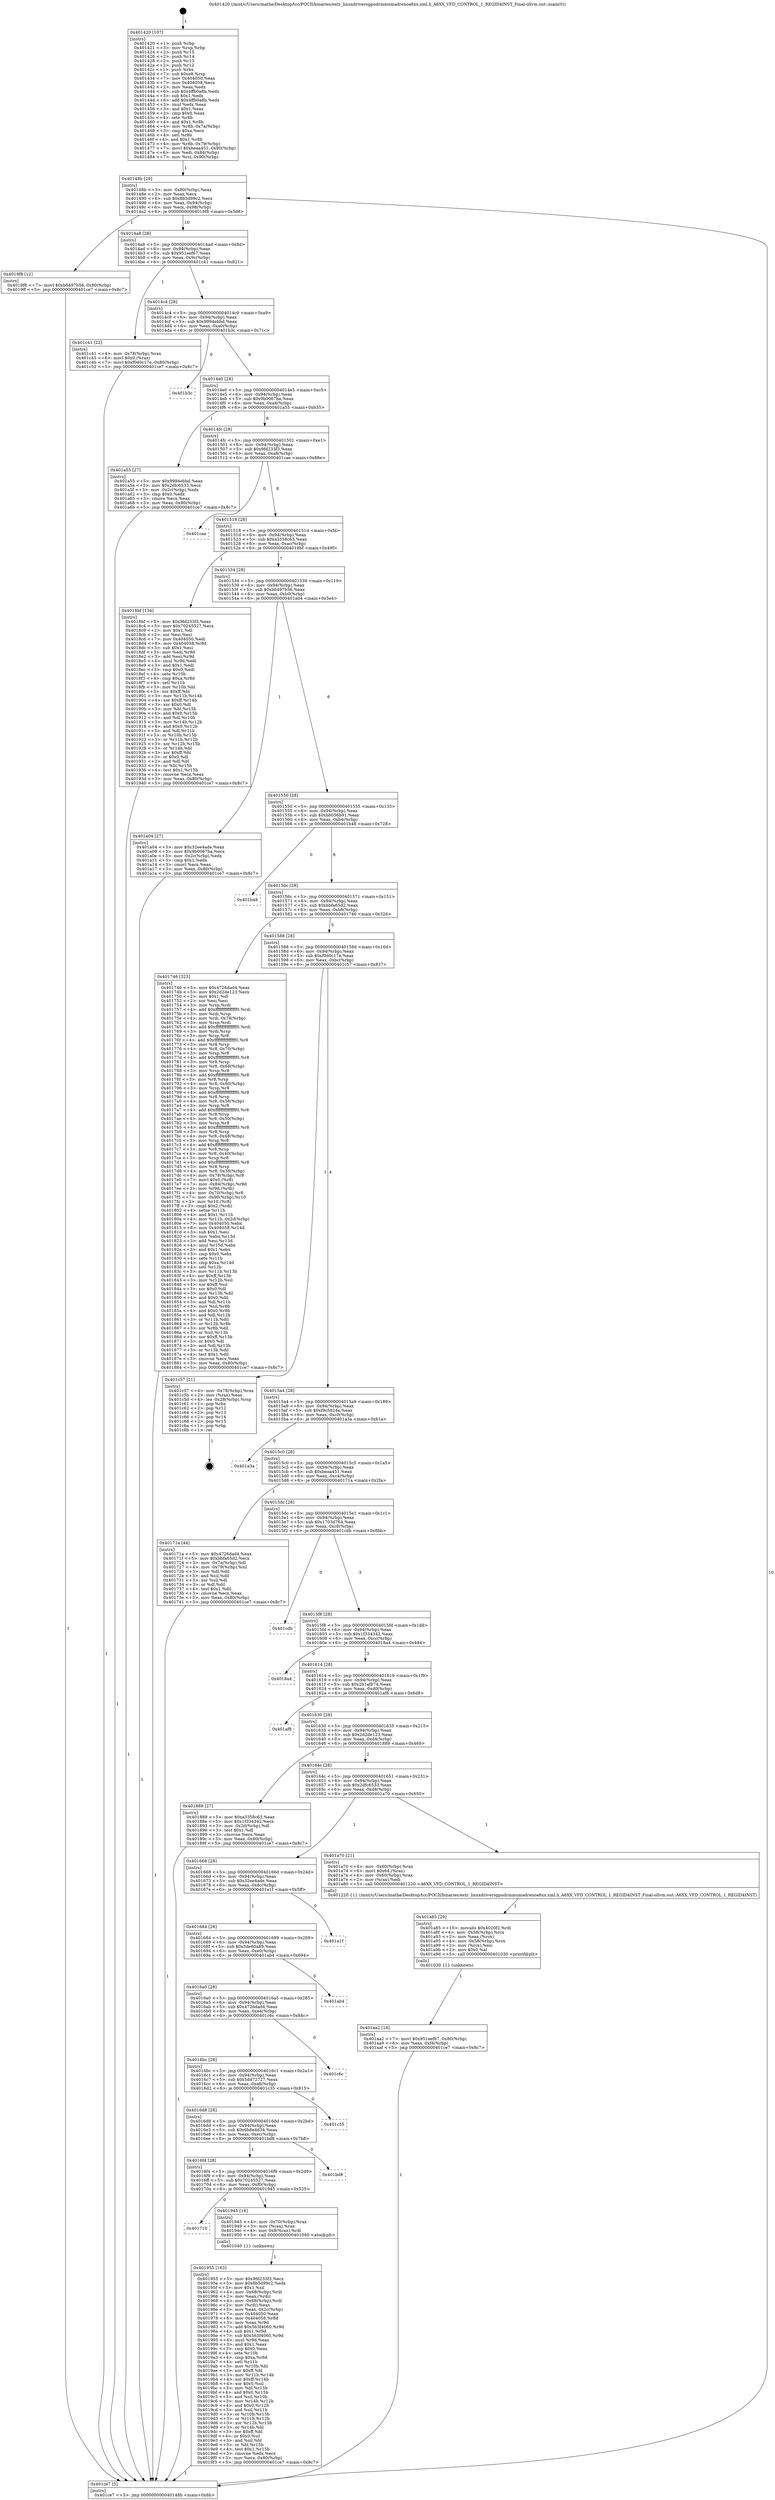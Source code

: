digraph "0x401420" {
  label = "0x401420 (/mnt/c/Users/mathe/Desktop/tcc/POCII/binaries/extr_linuxdriversgpudrmmsmadrenoa6xx.xml.h_A6XX_VFD_CONTROL_1_REGID4INST_Final-ollvm.out::main(0))"
  labelloc = "t"
  node[shape=record]

  Entry [label="",width=0.3,height=0.3,shape=circle,fillcolor=black,style=filled]
  "0x40148b" [label="{
     0x40148b [29]\l
     | [instrs]\l
     &nbsp;&nbsp;0x40148b \<+3\>: mov -0x80(%rbp),%eax\l
     &nbsp;&nbsp;0x40148e \<+2\>: mov %eax,%ecx\l
     &nbsp;&nbsp;0x401490 \<+6\>: sub $0x8b5d99c2,%ecx\l
     &nbsp;&nbsp;0x401496 \<+6\>: mov %eax,-0x94(%rbp)\l
     &nbsp;&nbsp;0x40149c \<+6\>: mov %ecx,-0x98(%rbp)\l
     &nbsp;&nbsp;0x4014a2 \<+6\>: je 00000000004019f8 \<main+0x5d8\>\l
  }"]
  "0x4019f8" [label="{
     0x4019f8 [12]\l
     | [instrs]\l
     &nbsp;&nbsp;0x4019f8 \<+7\>: movl $0xb6497b56,-0x80(%rbp)\l
     &nbsp;&nbsp;0x4019ff \<+5\>: jmp 0000000000401ce7 \<main+0x8c7\>\l
  }"]
  "0x4014a8" [label="{
     0x4014a8 [28]\l
     | [instrs]\l
     &nbsp;&nbsp;0x4014a8 \<+5\>: jmp 00000000004014ad \<main+0x8d\>\l
     &nbsp;&nbsp;0x4014ad \<+6\>: mov -0x94(%rbp),%eax\l
     &nbsp;&nbsp;0x4014b3 \<+5\>: sub $0x951eef67,%eax\l
     &nbsp;&nbsp;0x4014b8 \<+6\>: mov %eax,-0x9c(%rbp)\l
     &nbsp;&nbsp;0x4014be \<+6\>: je 0000000000401c41 \<main+0x821\>\l
  }"]
  Exit [label="",width=0.3,height=0.3,shape=circle,fillcolor=black,style=filled,peripheries=2]
  "0x401c41" [label="{
     0x401c41 [22]\l
     | [instrs]\l
     &nbsp;&nbsp;0x401c41 \<+4\>: mov -0x78(%rbp),%rax\l
     &nbsp;&nbsp;0x401c45 \<+6\>: movl $0x0,(%rax)\l
     &nbsp;&nbsp;0x401c4b \<+7\>: movl $0xf0d0c17e,-0x80(%rbp)\l
     &nbsp;&nbsp;0x401c52 \<+5\>: jmp 0000000000401ce7 \<main+0x8c7\>\l
  }"]
  "0x4014c4" [label="{
     0x4014c4 [28]\l
     | [instrs]\l
     &nbsp;&nbsp;0x4014c4 \<+5\>: jmp 00000000004014c9 \<main+0xa9\>\l
     &nbsp;&nbsp;0x4014c9 \<+6\>: mov -0x94(%rbp),%eax\l
     &nbsp;&nbsp;0x4014cf \<+5\>: sub $0x9994ebbd,%eax\l
     &nbsp;&nbsp;0x4014d4 \<+6\>: mov %eax,-0xa0(%rbp)\l
     &nbsp;&nbsp;0x4014da \<+6\>: je 0000000000401b3c \<main+0x71c\>\l
  }"]
  "0x401aa2" [label="{
     0x401aa2 [18]\l
     | [instrs]\l
     &nbsp;&nbsp;0x401aa2 \<+7\>: movl $0x951eef67,-0x80(%rbp)\l
     &nbsp;&nbsp;0x401aa9 \<+6\>: mov %eax,-0xf4(%rbp)\l
     &nbsp;&nbsp;0x401aaf \<+5\>: jmp 0000000000401ce7 \<main+0x8c7\>\l
  }"]
  "0x401b3c" [label="{
     0x401b3c\l
  }", style=dashed]
  "0x4014e0" [label="{
     0x4014e0 [28]\l
     | [instrs]\l
     &nbsp;&nbsp;0x4014e0 \<+5\>: jmp 00000000004014e5 \<main+0xc5\>\l
     &nbsp;&nbsp;0x4014e5 \<+6\>: mov -0x94(%rbp),%eax\l
     &nbsp;&nbsp;0x4014eb \<+5\>: sub $0x9b0067ba,%eax\l
     &nbsp;&nbsp;0x4014f0 \<+6\>: mov %eax,-0xa4(%rbp)\l
     &nbsp;&nbsp;0x4014f6 \<+6\>: je 0000000000401a55 \<main+0x635\>\l
  }"]
  "0x401a85" [label="{
     0x401a85 [29]\l
     | [instrs]\l
     &nbsp;&nbsp;0x401a85 \<+10\>: movabs $0x4020f2,%rdi\l
     &nbsp;&nbsp;0x401a8f \<+4\>: mov -0x58(%rbp),%rcx\l
     &nbsp;&nbsp;0x401a93 \<+2\>: mov %eax,(%rcx)\l
     &nbsp;&nbsp;0x401a95 \<+4\>: mov -0x58(%rbp),%rcx\l
     &nbsp;&nbsp;0x401a99 \<+2\>: mov (%rcx),%esi\l
     &nbsp;&nbsp;0x401a9b \<+2\>: mov $0x0,%al\l
     &nbsp;&nbsp;0x401a9d \<+5\>: call 0000000000401030 \<printf@plt\>\l
     | [calls]\l
     &nbsp;&nbsp;0x401030 \{1\} (unknown)\l
  }"]
  "0x401a55" [label="{
     0x401a55 [27]\l
     | [instrs]\l
     &nbsp;&nbsp;0x401a55 \<+5\>: mov $0x9994ebbd,%eax\l
     &nbsp;&nbsp;0x401a5a \<+5\>: mov $0x2dfc6533,%ecx\l
     &nbsp;&nbsp;0x401a5f \<+3\>: mov -0x2c(%rbp),%edx\l
     &nbsp;&nbsp;0x401a62 \<+3\>: cmp $0x0,%edx\l
     &nbsp;&nbsp;0x401a65 \<+3\>: cmove %ecx,%eax\l
     &nbsp;&nbsp;0x401a68 \<+3\>: mov %eax,-0x80(%rbp)\l
     &nbsp;&nbsp;0x401a6b \<+5\>: jmp 0000000000401ce7 \<main+0x8c7\>\l
  }"]
  "0x4014fc" [label="{
     0x4014fc [28]\l
     | [instrs]\l
     &nbsp;&nbsp;0x4014fc \<+5\>: jmp 0000000000401501 \<main+0xe1\>\l
     &nbsp;&nbsp;0x401501 \<+6\>: mov -0x94(%rbp),%eax\l
     &nbsp;&nbsp;0x401507 \<+5\>: sub $0x9fd233f3,%eax\l
     &nbsp;&nbsp;0x40150c \<+6\>: mov %eax,-0xa8(%rbp)\l
     &nbsp;&nbsp;0x401512 \<+6\>: je 0000000000401cae \<main+0x88e\>\l
  }"]
  "0x401955" [label="{
     0x401955 [163]\l
     | [instrs]\l
     &nbsp;&nbsp;0x401955 \<+5\>: mov $0x9fd233f3,%ecx\l
     &nbsp;&nbsp;0x40195a \<+5\>: mov $0x8b5d99c2,%edx\l
     &nbsp;&nbsp;0x40195f \<+3\>: mov $0x1,%sil\l
     &nbsp;&nbsp;0x401962 \<+4\>: mov -0x68(%rbp),%rdi\l
     &nbsp;&nbsp;0x401966 \<+2\>: mov %eax,(%rdi)\l
     &nbsp;&nbsp;0x401968 \<+4\>: mov -0x68(%rbp),%rdi\l
     &nbsp;&nbsp;0x40196c \<+2\>: mov (%rdi),%eax\l
     &nbsp;&nbsp;0x40196e \<+3\>: mov %eax,-0x2c(%rbp)\l
     &nbsp;&nbsp;0x401971 \<+7\>: mov 0x404050,%eax\l
     &nbsp;&nbsp;0x401978 \<+8\>: mov 0x404058,%r8d\l
     &nbsp;&nbsp;0x401980 \<+3\>: mov %eax,%r9d\l
     &nbsp;&nbsp;0x401983 \<+7\>: add $0x563f4060,%r9d\l
     &nbsp;&nbsp;0x40198a \<+4\>: sub $0x1,%r9d\l
     &nbsp;&nbsp;0x40198e \<+7\>: sub $0x563f4060,%r9d\l
     &nbsp;&nbsp;0x401995 \<+4\>: imul %r9d,%eax\l
     &nbsp;&nbsp;0x401999 \<+3\>: and $0x1,%eax\l
     &nbsp;&nbsp;0x40199c \<+3\>: cmp $0x0,%eax\l
     &nbsp;&nbsp;0x40199f \<+4\>: sete %r10b\l
     &nbsp;&nbsp;0x4019a3 \<+4\>: cmp $0xa,%r8d\l
     &nbsp;&nbsp;0x4019a7 \<+4\>: setl %r11b\l
     &nbsp;&nbsp;0x4019ab \<+3\>: mov %r10b,%bl\l
     &nbsp;&nbsp;0x4019ae \<+3\>: xor $0xff,%bl\l
     &nbsp;&nbsp;0x4019b1 \<+3\>: mov %r11b,%r14b\l
     &nbsp;&nbsp;0x4019b4 \<+4\>: xor $0xff,%r14b\l
     &nbsp;&nbsp;0x4019b8 \<+4\>: xor $0x0,%sil\l
     &nbsp;&nbsp;0x4019bc \<+3\>: mov %bl,%r15b\l
     &nbsp;&nbsp;0x4019bf \<+4\>: and $0x0,%r15b\l
     &nbsp;&nbsp;0x4019c3 \<+3\>: and %sil,%r10b\l
     &nbsp;&nbsp;0x4019c6 \<+3\>: mov %r14b,%r12b\l
     &nbsp;&nbsp;0x4019c9 \<+4\>: and $0x0,%r12b\l
     &nbsp;&nbsp;0x4019cd \<+3\>: and %sil,%r11b\l
     &nbsp;&nbsp;0x4019d0 \<+3\>: or %r10b,%r15b\l
     &nbsp;&nbsp;0x4019d3 \<+3\>: or %r11b,%r12b\l
     &nbsp;&nbsp;0x4019d6 \<+3\>: xor %r12b,%r15b\l
     &nbsp;&nbsp;0x4019d9 \<+3\>: or %r14b,%bl\l
     &nbsp;&nbsp;0x4019dc \<+3\>: xor $0xff,%bl\l
     &nbsp;&nbsp;0x4019df \<+4\>: or $0x0,%sil\l
     &nbsp;&nbsp;0x4019e3 \<+3\>: and %sil,%bl\l
     &nbsp;&nbsp;0x4019e6 \<+3\>: or %bl,%r15b\l
     &nbsp;&nbsp;0x4019e9 \<+4\>: test $0x1,%r15b\l
     &nbsp;&nbsp;0x4019ed \<+3\>: cmovne %edx,%ecx\l
     &nbsp;&nbsp;0x4019f0 \<+3\>: mov %ecx,-0x80(%rbp)\l
     &nbsp;&nbsp;0x4019f3 \<+5\>: jmp 0000000000401ce7 \<main+0x8c7\>\l
  }"]
  "0x401cae" [label="{
     0x401cae\l
  }", style=dashed]
  "0x401518" [label="{
     0x401518 [28]\l
     | [instrs]\l
     &nbsp;&nbsp;0x401518 \<+5\>: jmp 000000000040151d \<main+0xfd\>\l
     &nbsp;&nbsp;0x40151d \<+6\>: mov -0x94(%rbp),%eax\l
     &nbsp;&nbsp;0x401523 \<+5\>: sub $0xa3358c63,%eax\l
     &nbsp;&nbsp;0x401528 \<+6\>: mov %eax,-0xac(%rbp)\l
     &nbsp;&nbsp;0x40152e \<+6\>: je 00000000004018bf \<main+0x49f\>\l
  }"]
  "0x401710" [label="{
     0x401710\l
  }", style=dashed]
  "0x4018bf" [label="{
     0x4018bf [134]\l
     | [instrs]\l
     &nbsp;&nbsp;0x4018bf \<+5\>: mov $0x9fd233f3,%eax\l
     &nbsp;&nbsp;0x4018c4 \<+5\>: mov $0x70245527,%ecx\l
     &nbsp;&nbsp;0x4018c9 \<+2\>: mov $0x1,%dl\l
     &nbsp;&nbsp;0x4018cb \<+2\>: xor %esi,%esi\l
     &nbsp;&nbsp;0x4018cd \<+7\>: mov 0x404050,%edi\l
     &nbsp;&nbsp;0x4018d4 \<+8\>: mov 0x404058,%r8d\l
     &nbsp;&nbsp;0x4018dc \<+3\>: sub $0x1,%esi\l
     &nbsp;&nbsp;0x4018df \<+3\>: mov %edi,%r9d\l
     &nbsp;&nbsp;0x4018e2 \<+3\>: add %esi,%r9d\l
     &nbsp;&nbsp;0x4018e5 \<+4\>: imul %r9d,%edi\l
     &nbsp;&nbsp;0x4018e9 \<+3\>: and $0x1,%edi\l
     &nbsp;&nbsp;0x4018ec \<+3\>: cmp $0x0,%edi\l
     &nbsp;&nbsp;0x4018ef \<+4\>: sete %r10b\l
     &nbsp;&nbsp;0x4018f3 \<+4\>: cmp $0xa,%r8d\l
     &nbsp;&nbsp;0x4018f7 \<+4\>: setl %r11b\l
     &nbsp;&nbsp;0x4018fb \<+3\>: mov %r10b,%bl\l
     &nbsp;&nbsp;0x4018fe \<+3\>: xor $0xff,%bl\l
     &nbsp;&nbsp;0x401901 \<+3\>: mov %r11b,%r14b\l
     &nbsp;&nbsp;0x401904 \<+4\>: xor $0xff,%r14b\l
     &nbsp;&nbsp;0x401908 \<+3\>: xor $0x0,%dl\l
     &nbsp;&nbsp;0x40190b \<+3\>: mov %bl,%r15b\l
     &nbsp;&nbsp;0x40190e \<+4\>: and $0x0,%r15b\l
     &nbsp;&nbsp;0x401912 \<+3\>: and %dl,%r10b\l
     &nbsp;&nbsp;0x401915 \<+3\>: mov %r14b,%r12b\l
     &nbsp;&nbsp;0x401918 \<+4\>: and $0x0,%r12b\l
     &nbsp;&nbsp;0x40191c \<+3\>: and %dl,%r11b\l
     &nbsp;&nbsp;0x40191f \<+3\>: or %r10b,%r15b\l
     &nbsp;&nbsp;0x401922 \<+3\>: or %r11b,%r12b\l
     &nbsp;&nbsp;0x401925 \<+3\>: xor %r12b,%r15b\l
     &nbsp;&nbsp;0x401928 \<+3\>: or %r14b,%bl\l
     &nbsp;&nbsp;0x40192b \<+3\>: xor $0xff,%bl\l
     &nbsp;&nbsp;0x40192e \<+3\>: or $0x0,%dl\l
     &nbsp;&nbsp;0x401931 \<+2\>: and %dl,%bl\l
     &nbsp;&nbsp;0x401933 \<+3\>: or %bl,%r15b\l
     &nbsp;&nbsp;0x401936 \<+4\>: test $0x1,%r15b\l
     &nbsp;&nbsp;0x40193a \<+3\>: cmovne %ecx,%eax\l
     &nbsp;&nbsp;0x40193d \<+3\>: mov %eax,-0x80(%rbp)\l
     &nbsp;&nbsp;0x401940 \<+5\>: jmp 0000000000401ce7 \<main+0x8c7\>\l
  }"]
  "0x401534" [label="{
     0x401534 [28]\l
     | [instrs]\l
     &nbsp;&nbsp;0x401534 \<+5\>: jmp 0000000000401539 \<main+0x119\>\l
     &nbsp;&nbsp;0x401539 \<+6\>: mov -0x94(%rbp),%eax\l
     &nbsp;&nbsp;0x40153f \<+5\>: sub $0xb6497b56,%eax\l
     &nbsp;&nbsp;0x401544 \<+6\>: mov %eax,-0xb0(%rbp)\l
     &nbsp;&nbsp;0x40154a \<+6\>: je 0000000000401a04 \<main+0x5e4\>\l
  }"]
  "0x401945" [label="{
     0x401945 [16]\l
     | [instrs]\l
     &nbsp;&nbsp;0x401945 \<+4\>: mov -0x70(%rbp),%rax\l
     &nbsp;&nbsp;0x401949 \<+3\>: mov (%rax),%rax\l
     &nbsp;&nbsp;0x40194c \<+4\>: mov 0x8(%rax),%rdi\l
     &nbsp;&nbsp;0x401950 \<+5\>: call 0000000000401040 \<atoi@plt\>\l
     | [calls]\l
     &nbsp;&nbsp;0x401040 \{1\} (unknown)\l
  }"]
  "0x401a04" [label="{
     0x401a04 [27]\l
     | [instrs]\l
     &nbsp;&nbsp;0x401a04 \<+5\>: mov $0x32ee4ade,%eax\l
     &nbsp;&nbsp;0x401a09 \<+5\>: mov $0x9b0067ba,%ecx\l
     &nbsp;&nbsp;0x401a0e \<+3\>: mov -0x2c(%rbp),%edx\l
     &nbsp;&nbsp;0x401a11 \<+3\>: cmp $0x1,%edx\l
     &nbsp;&nbsp;0x401a14 \<+3\>: cmovl %ecx,%eax\l
     &nbsp;&nbsp;0x401a17 \<+3\>: mov %eax,-0x80(%rbp)\l
     &nbsp;&nbsp;0x401a1a \<+5\>: jmp 0000000000401ce7 \<main+0x8c7\>\l
  }"]
  "0x401550" [label="{
     0x401550 [28]\l
     | [instrs]\l
     &nbsp;&nbsp;0x401550 \<+5\>: jmp 0000000000401555 \<main+0x135\>\l
     &nbsp;&nbsp;0x401555 \<+6\>: mov -0x94(%rbp),%eax\l
     &nbsp;&nbsp;0x40155b \<+5\>: sub $0xbb056b91,%eax\l
     &nbsp;&nbsp;0x401560 \<+6\>: mov %eax,-0xb4(%rbp)\l
     &nbsp;&nbsp;0x401566 \<+6\>: je 0000000000401b48 \<main+0x728\>\l
  }"]
  "0x4016f4" [label="{
     0x4016f4 [28]\l
     | [instrs]\l
     &nbsp;&nbsp;0x4016f4 \<+5\>: jmp 00000000004016f9 \<main+0x2d9\>\l
     &nbsp;&nbsp;0x4016f9 \<+6\>: mov -0x94(%rbp),%eax\l
     &nbsp;&nbsp;0x4016ff \<+5\>: sub $0x70245527,%eax\l
     &nbsp;&nbsp;0x401704 \<+6\>: mov %eax,-0xf0(%rbp)\l
     &nbsp;&nbsp;0x40170a \<+6\>: je 0000000000401945 \<main+0x525\>\l
  }"]
  "0x401b48" [label="{
     0x401b48\l
  }", style=dashed]
  "0x40156c" [label="{
     0x40156c [28]\l
     | [instrs]\l
     &nbsp;&nbsp;0x40156c \<+5\>: jmp 0000000000401571 \<main+0x151\>\l
     &nbsp;&nbsp;0x401571 \<+6\>: mov -0x94(%rbp),%eax\l
     &nbsp;&nbsp;0x401577 \<+5\>: sub $0xbbfa65d2,%eax\l
     &nbsp;&nbsp;0x40157c \<+6\>: mov %eax,-0xb8(%rbp)\l
     &nbsp;&nbsp;0x401582 \<+6\>: je 0000000000401746 \<main+0x326\>\l
  }"]
  "0x401bd8" [label="{
     0x401bd8\l
  }", style=dashed]
  "0x401746" [label="{
     0x401746 [323]\l
     | [instrs]\l
     &nbsp;&nbsp;0x401746 \<+5\>: mov $0x4726dad4,%eax\l
     &nbsp;&nbsp;0x40174b \<+5\>: mov $0x2d2de123,%ecx\l
     &nbsp;&nbsp;0x401750 \<+2\>: mov $0x1,%dl\l
     &nbsp;&nbsp;0x401752 \<+2\>: xor %esi,%esi\l
     &nbsp;&nbsp;0x401754 \<+3\>: mov %rsp,%rdi\l
     &nbsp;&nbsp;0x401757 \<+4\>: add $0xfffffffffffffff0,%rdi\l
     &nbsp;&nbsp;0x40175b \<+3\>: mov %rdi,%rsp\l
     &nbsp;&nbsp;0x40175e \<+4\>: mov %rdi,-0x78(%rbp)\l
     &nbsp;&nbsp;0x401762 \<+3\>: mov %rsp,%rdi\l
     &nbsp;&nbsp;0x401765 \<+4\>: add $0xfffffffffffffff0,%rdi\l
     &nbsp;&nbsp;0x401769 \<+3\>: mov %rdi,%rsp\l
     &nbsp;&nbsp;0x40176c \<+3\>: mov %rsp,%r8\l
     &nbsp;&nbsp;0x40176f \<+4\>: add $0xfffffffffffffff0,%r8\l
     &nbsp;&nbsp;0x401773 \<+3\>: mov %r8,%rsp\l
     &nbsp;&nbsp;0x401776 \<+4\>: mov %r8,-0x70(%rbp)\l
     &nbsp;&nbsp;0x40177a \<+3\>: mov %rsp,%r8\l
     &nbsp;&nbsp;0x40177d \<+4\>: add $0xfffffffffffffff0,%r8\l
     &nbsp;&nbsp;0x401781 \<+3\>: mov %r8,%rsp\l
     &nbsp;&nbsp;0x401784 \<+4\>: mov %r8,-0x68(%rbp)\l
     &nbsp;&nbsp;0x401788 \<+3\>: mov %rsp,%r8\l
     &nbsp;&nbsp;0x40178b \<+4\>: add $0xfffffffffffffff0,%r8\l
     &nbsp;&nbsp;0x40178f \<+3\>: mov %r8,%rsp\l
     &nbsp;&nbsp;0x401792 \<+4\>: mov %r8,-0x60(%rbp)\l
     &nbsp;&nbsp;0x401796 \<+3\>: mov %rsp,%r8\l
     &nbsp;&nbsp;0x401799 \<+4\>: add $0xfffffffffffffff0,%r8\l
     &nbsp;&nbsp;0x40179d \<+3\>: mov %r8,%rsp\l
     &nbsp;&nbsp;0x4017a0 \<+4\>: mov %r8,-0x58(%rbp)\l
     &nbsp;&nbsp;0x4017a4 \<+3\>: mov %rsp,%r8\l
     &nbsp;&nbsp;0x4017a7 \<+4\>: add $0xfffffffffffffff0,%r8\l
     &nbsp;&nbsp;0x4017ab \<+3\>: mov %r8,%rsp\l
     &nbsp;&nbsp;0x4017ae \<+4\>: mov %r8,-0x50(%rbp)\l
     &nbsp;&nbsp;0x4017b2 \<+3\>: mov %rsp,%r8\l
     &nbsp;&nbsp;0x4017b5 \<+4\>: add $0xfffffffffffffff0,%r8\l
     &nbsp;&nbsp;0x4017b9 \<+3\>: mov %r8,%rsp\l
     &nbsp;&nbsp;0x4017bc \<+4\>: mov %r8,-0x48(%rbp)\l
     &nbsp;&nbsp;0x4017c0 \<+3\>: mov %rsp,%r8\l
     &nbsp;&nbsp;0x4017c3 \<+4\>: add $0xfffffffffffffff0,%r8\l
     &nbsp;&nbsp;0x4017c7 \<+3\>: mov %r8,%rsp\l
     &nbsp;&nbsp;0x4017ca \<+4\>: mov %r8,-0x40(%rbp)\l
     &nbsp;&nbsp;0x4017ce \<+3\>: mov %rsp,%r8\l
     &nbsp;&nbsp;0x4017d1 \<+4\>: add $0xfffffffffffffff0,%r8\l
     &nbsp;&nbsp;0x4017d5 \<+3\>: mov %r8,%rsp\l
     &nbsp;&nbsp;0x4017d8 \<+4\>: mov %r8,-0x38(%rbp)\l
     &nbsp;&nbsp;0x4017dc \<+4\>: mov -0x78(%rbp),%r8\l
     &nbsp;&nbsp;0x4017e0 \<+7\>: movl $0x0,(%r8)\l
     &nbsp;&nbsp;0x4017e7 \<+7\>: mov -0x84(%rbp),%r9d\l
     &nbsp;&nbsp;0x4017ee \<+3\>: mov %r9d,(%rdi)\l
     &nbsp;&nbsp;0x4017f1 \<+4\>: mov -0x70(%rbp),%r8\l
     &nbsp;&nbsp;0x4017f5 \<+7\>: mov -0x90(%rbp),%r10\l
     &nbsp;&nbsp;0x4017fc \<+3\>: mov %r10,(%r8)\l
     &nbsp;&nbsp;0x4017ff \<+3\>: cmpl $0x2,(%rdi)\l
     &nbsp;&nbsp;0x401802 \<+4\>: setne %r11b\l
     &nbsp;&nbsp;0x401806 \<+4\>: and $0x1,%r11b\l
     &nbsp;&nbsp;0x40180a \<+4\>: mov %r11b,-0x2d(%rbp)\l
     &nbsp;&nbsp;0x40180e \<+7\>: mov 0x404050,%ebx\l
     &nbsp;&nbsp;0x401815 \<+8\>: mov 0x404058,%r14d\l
     &nbsp;&nbsp;0x40181d \<+3\>: sub $0x1,%esi\l
     &nbsp;&nbsp;0x401820 \<+3\>: mov %ebx,%r15d\l
     &nbsp;&nbsp;0x401823 \<+3\>: add %esi,%r15d\l
     &nbsp;&nbsp;0x401826 \<+4\>: imul %r15d,%ebx\l
     &nbsp;&nbsp;0x40182a \<+3\>: and $0x1,%ebx\l
     &nbsp;&nbsp;0x40182d \<+3\>: cmp $0x0,%ebx\l
     &nbsp;&nbsp;0x401830 \<+4\>: sete %r11b\l
     &nbsp;&nbsp;0x401834 \<+4\>: cmp $0xa,%r14d\l
     &nbsp;&nbsp;0x401838 \<+4\>: setl %r12b\l
     &nbsp;&nbsp;0x40183c \<+3\>: mov %r11b,%r13b\l
     &nbsp;&nbsp;0x40183f \<+4\>: xor $0xff,%r13b\l
     &nbsp;&nbsp;0x401843 \<+3\>: mov %r12b,%sil\l
     &nbsp;&nbsp;0x401846 \<+4\>: xor $0xff,%sil\l
     &nbsp;&nbsp;0x40184a \<+3\>: xor $0x0,%dl\l
     &nbsp;&nbsp;0x40184d \<+3\>: mov %r13b,%dil\l
     &nbsp;&nbsp;0x401850 \<+4\>: and $0x0,%dil\l
     &nbsp;&nbsp;0x401854 \<+3\>: and %dl,%r11b\l
     &nbsp;&nbsp;0x401857 \<+3\>: mov %sil,%r8b\l
     &nbsp;&nbsp;0x40185a \<+4\>: and $0x0,%r8b\l
     &nbsp;&nbsp;0x40185e \<+3\>: and %dl,%r12b\l
     &nbsp;&nbsp;0x401861 \<+3\>: or %r11b,%dil\l
     &nbsp;&nbsp;0x401864 \<+3\>: or %r12b,%r8b\l
     &nbsp;&nbsp;0x401867 \<+3\>: xor %r8b,%dil\l
     &nbsp;&nbsp;0x40186a \<+3\>: or %sil,%r13b\l
     &nbsp;&nbsp;0x40186d \<+4\>: xor $0xff,%r13b\l
     &nbsp;&nbsp;0x401871 \<+3\>: or $0x0,%dl\l
     &nbsp;&nbsp;0x401874 \<+3\>: and %dl,%r13b\l
     &nbsp;&nbsp;0x401877 \<+3\>: or %r13b,%dil\l
     &nbsp;&nbsp;0x40187a \<+4\>: test $0x1,%dil\l
     &nbsp;&nbsp;0x40187e \<+3\>: cmovne %ecx,%eax\l
     &nbsp;&nbsp;0x401881 \<+3\>: mov %eax,-0x80(%rbp)\l
     &nbsp;&nbsp;0x401884 \<+5\>: jmp 0000000000401ce7 \<main+0x8c7\>\l
  }"]
  "0x401588" [label="{
     0x401588 [28]\l
     | [instrs]\l
     &nbsp;&nbsp;0x401588 \<+5\>: jmp 000000000040158d \<main+0x16d\>\l
     &nbsp;&nbsp;0x40158d \<+6\>: mov -0x94(%rbp),%eax\l
     &nbsp;&nbsp;0x401593 \<+5\>: sub $0xf0d0c17e,%eax\l
     &nbsp;&nbsp;0x401598 \<+6\>: mov %eax,-0xbc(%rbp)\l
     &nbsp;&nbsp;0x40159e \<+6\>: je 0000000000401c57 \<main+0x837\>\l
  }"]
  "0x4016d8" [label="{
     0x4016d8 [28]\l
     | [instrs]\l
     &nbsp;&nbsp;0x4016d8 \<+5\>: jmp 00000000004016dd \<main+0x2bd\>\l
     &nbsp;&nbsp;0x4016dd \<+6\>: mov -0x94(%rbp),%eax\l
     &nbsp;&nbsp;0x4016e3 \<+5\>: sub $0x6b8e4d34,%eax\l
     &nbsp;&nbsp;0x4016e8 \<+6\>: mov %eax,-0xec(%rbp)\l
     &nbsp;&nbsp;0x4016ee \<+6\>: je 0000000000401bd8 \<main+0x7b8\>\l
  }"]
  "0x401c57" [label="{
     0x401c57 [21]\l
     | [instrs]\l
     &nbsp;&nbsp;0x401c57 \<+4\>: mov -0x78(%rbp),%rax\l
     &nbsp;&nbsp;0x401c5b \<+2\>: mov (%rax),%eax\l
     &nbsp;&nbsp;0x401c5d \<+4\>: lea -0x28(%rbp),%rsp\l
     &nbsp;&nbsp;0x401c61 \<+1\>: pop %rbx\l
     &nbsp;&nbsp;0x401c62 \<+2\>: pop %r12\l
     &nbsp;&nbsp;0x401c64 \<+2\>: pop %r13\l
     &nbsp;&nbsp;0x401c66 \<+2\>: pop %r14\l
     &nbsp;&nbsp;0x401c68 \<+2\>: pop %r15\l
     &nbsp;&nbsp;0x401c6a \<+1\>: pop %rbp\l
     &nbsp;&nbsp;0x401c6b \<+1\>: ret\l
  }"]
  "0x4015a4" [label="{
     0x4015a4 [28]\l
     | [instrs]\l
     &nbsp;&nbsp;0x4015a4 \<+5\>: jmp 00000000004015a9 \<main+0x189\>\l
     &nbsp;&nbsp;0x4015a9 \<+6\>: mov -0x94(%rbp),%eax\l
     &nbsp;&nbsp;0x4015af \<+5\>: sub $0xf9c5824a,%eax\l
     &nbsp;&nbsp;0x4015b4 \<+6\>: mov %eax,-0xc0(%rbp)\l
     &nbsp;&nbsp;0x4015ba \<+6\>: je 0000000000401a3a \<main+0x61a\>\l
  }"]
  "0x401c35" [label="{
     0x401c35\l
  }", style=dashed]
  "0x401a3a" [label="{
     0x401a3a\l
  }", style=dashed]
  "0x4015c0" [label="{
     0x4015c0 [28]\l
     | [instrs]\l
     &nbsp;&nbsp;0x4015c0 \<+5\>: jmp 00000000004015c5 \<main+0x1a5\>\l
     &nbsp;&nbsp;0x4015c5 \<+6\>: mov -0x94(%rbp),%eax\l
     &nbsp;&nbsp;0x4015cb \<+5\>: sub $0xbeaa451,%eax\l
     &nbsp;&nbsp;0x4015d0 \<+6\>: mov %eax,-0xc4(%rbp)\l
     &nbsp;&nbsp;0x4015d6 \<+6\>: je 000000000040171a \<main+0x2fa\>\l
  }"]
  "0x4016bc" [label="{
     0x4016bc [28]\l
     | [instrs]\l
     &nbsp;&nbsp;0x4016bc \<+5\>: jmp 00000000004016c1 \<main+0x2a1\>\l
     &nbsp;&nbsp;0x4016c1 \<+6\>: mov -0x94(%rbp),%eax\l
     &nbsp;&nbsp;0x4016c7 \<+5\>: sub $0x5dd72727,%eax\l
     &nbsp;&nbsp;0x4016cc \<+6\>: mov %eax,-0xe8(%rbp)\l
     &nbsp;&nbsp;0x4016d2 \<+6\>: je 0000000000401c35 \<main+0x815\>\l
  }"]
  "0x40171a" [label="{
     0x40171a [44]\l
     | [instrs]\l
     &nbsp;&nbsp;0x40171a \<+5\>: mov $0x4726dad4,%eax\l
     &nbsp;&nbsp;0x40171f \<+5\>: mov $0xbbfa65d2,%ecx\l
     &nbsp;&nbsp;0x401724 \<+3\>: mov -0x7a(%rbp),%dl\l
     &nbsp;&nbsp;0x401727 \<+4\>: mov -0x79(%rbp),%sil\l
     &nbsp;&nbsp;0x40172b \<+3\>: mov %dl,%dil\l
     &nbsp;&nbsp;0x40172e \<+3\>: and %sil,%dil\l
     &nbsp;&nbsp;0x401731 \<+3\>: xor %sil,%dl\l
     &nbsp;&nbsp;0x401734 \<+3\>: or %dl,%dil\l
     &nbsp;&nbsp;0x401737 \<+4\>: test $0x1,%dil\l
     &nbsp;&nbsp;0x40173b \<+3\>: cmovne %ecx,%eax\l
     &nbsp;&nbsp;0x40173e \<+3\>: mov %eax,-0x80(%rbp)\l
     &nbsp;&nbsp;0x401741 \<+5\>: jmp 0000000000401ce7 \<main+0x8c7\>\l
  }"]
  "0x4015dc" [label="{
     0x4015dc [28]\l
     | [instrs]\l
     &nbsp;&nbsp;0x4015dc \<+5\>: jmp 00000000004015e1 \<main+0x1c1\>\l
     &nbsp;&nbsp;0x4015e1 \<+6\>: mov -0x94(%rbp),%eax\l
     &nbsp;&nbsp;0x4015e7 \<+5\>: sub $0x1703d764,%eax\l
     &nbsp;&nbsp;0x4015ec \<+6\>: mov %eax,-0xc8(%rbp)\l
     &nbsp;&nbsp;0x4015f2 \<+6\>: je 0000000000401cdb \<main+0x8bb\>\l
  }"]
  "0x401ce7" [label="{
     0x401ce7 [5]\l
     | [instrs]\l
     &nbsp;&nbsp;0x401ce7 \<+5\>: jmp 000000000040148b \<main+0x6b\>\l
  }"]
  "0x401420" [label="{
     0x401420 [107]\l
     | [instrs]\l
     &nbsp;&nbsp;0x401420 \<+1\>: push %rbp\l
     &nbsp;&nbsp;0x401421 \<+3\>: mov %rsp,%rbp\l
     &nbsp;&nbsp;0x401424 \<+2\>: push %r15\l
     &nbsp;&nbsp;0x401426 \<+2\>: push %r14\l
     &nbsp;&nbsp;0x401428 \<+2\>: push %r13\l
     &nbsp;&nbsp;0x40142a \<+2\>: push %r12\l
     &nbsp;&nbsp;0x40142c \<+1\>: push %rbx\l
     &nbsp;&nbsp;0x40142d \<+7\>: sub $0xe8,%rsp\l
     &nbsp;&nbsp;0x401434 \<+7\>: mov 0x404050,%eax\l
     &nbsp;&nbsp;0x40143b \<+7\>: mov 0x404058,%ecx\l
     &nbsp;&nbsp;0x401442 \<+2\>: mov %eax,%edx\l
     &nbsp;&nbsp;0x401444 \<+6\>: sub $0x4ffb0a8b,%edx\l
     &nbsp;&nbsp;0x40144a \<+3\>: sub $0x1,%edx\l
     &nbsp;&nbsp;0x40144d \<+6\>: add $0x4ffb0a8b,%edx\l
     &nbsp;&nbsp;0x401453 \<+3\>: imul %edx,%eax\l
     &nbsp;&nbsp;0x401456 \<+3\>: and $0x1,%eax\l
     &nbsp;&nbsp;0x401459 \<+3\>: cmp $0x0,%eax\l
     &nbsp;&nbsp;0x40145c \<+4\>: sete %r8b\l
     &nbsp;&nbsp;0x401460 \<+4\>: and $0x1,%r8b\l
     &nbsp;&nbsp;0x401464 \<+4\>: mov %r8b,-0x7a(%rbp)\l
     &nbsp;&nbsp;0x401468 \<+3\>: cmp $0xa,%ecx\l
     &nbsp;&nbsp;0x40146b \<+4\>: setl %r8b\l
     &nbsp;&nbsp;0x40146f \<+4\>: and $0x1,%r8b\l
     &nbsp;&nbsp;0x401473 \<+4\>: mov %r8b,-0x79(%rbp)\l
     &nbsp;&nbsp;0x401477 \<+7\>: movl $0xbeaa451,-0x80(%rbp)\l
     &nbsp;&nbsp;0x40147e \<+6\>: mov %edi,-0x84(%rbp)\l
     &nbsp;&nbsp;0x401484 \<+7\>: mov %rsi,-0x90(%rbp)\l
  }"]
  "0x401c6c" [label="{
     0x401c6c\l
  }", style=dashed]
  "0x4016a0" [label="{
     0x4016a0 [28]\l
     | [instrs]\l
     &nbsp;&nbsp;0x4016a0 \<+5\>: jmp 00000000004016a5 \<main+0x285\>\l
     &nbsp;&nbsp;0x4016a5 \<+6\>: mov -0x94(%rbp),%eax\l
     &nbsp;&nbsp;0x4016ab \<+5\>: sub $0x4726dad4,%eax\l
     &nbsp;&nbsp;0x4016b0 \<+6\>: mov %eax,-0xe4(%rbp)\l
     &nbsp;&nbsp;0x4016b6 \<+6\>: je 0000000000401c6c \<main+0x84c\>\l
  }"]
  "0x401cdb" [label="{
     0x401cdb\l
  }", style=dashed]
  "0x4015f8" [label="{
     0x4015f8 [28]\l
     | [instrs]\l
     &nbsp;&nbsp;0x4015f8 \<+5\>: jmp 00000000004015fd \<main+0x1dd\>\l
     &nbsp;&nbsp;0x4015fd \<+6\>: mov -0x94(%rbp),%eax\l
     &nbsp;&nbsp;0x401603 \<+5\>: sub $0x1f334342,%eax\l
     &nbsp;&nbsp;0x401608 \<+6\>: mov %eax,-0xcc(%rbp)\l
     &nbsp;&nbsp;0x40160e \<+6\>: je 00000000004018a4 \<main+0x484\>\l
  }"]
  "0x401ab4" [label="{
     0x401ab4\l
  }", style=dashed]
  "0x4018a4" [label="{
     0x4018a4\l
  }", style=dashed]
  "0x401614" [label="{
     0x401614 [28]\l
     | [instrs]\l
     &nbsp;&nbsp;0x401614 \<+5\>: jmp 0000000000401619 \<main+0x1f9\>\l
     &nbsp;&nbsp;0x401619 \<+6\>: mov -0x94(%rbp),%eax\l
     &nbsp;&nbsp;0x40161f \<+5\>: sub $0x2b1afb74,%eax\l
     &nbsp;&nbsp;0x401624 \<+6\>: mov %eax,-0xd0(%rbp)\l
     &nbsp;&nbsp;0x40162a \<+6\>: je 0000000000401af8 \<main+0x6d8\>\l
  }"]
  "0x401684" [label="{
     0x401684 [28]\l
     | [instrs]\l
     &nbsp;&nbsp;0x401684 \<+5\>: jmp 0000000000401689 \<main+0x269\>\l
     &nbsp;&nbsp;0x401689 \<+6\>: mov -0x94(%rbp),%eax\l
     &nbsp;&nbsp;0x40168f \<+5\>: sub $0x3de60a89,%eax\l
     &nbsp;&nbsp;0x401694 \<+6\>: mov %eax,-0xe0(%rbp)\l
     &nbsp;&nbsp;0x40169a \<+6\>: je 0000000000401ab4 \<main+0x694\>\l
  }"]
  "0x401af8" [label="{
     0x401af8\l
  }", style=dashed]
  "0x401630" [label="{
     0x401630 [28]\l
     | [instrs]\l
     &nbsp;&nbsp;0x401630 \<+5\>: jmp 0000000000401635 \<main+0x215\>\l
     &nbsp;&nbsp;0x401635 \<+6\>: mov -0x94(%rbp),%eax\l
     &nbsp;&nbsp;0x40163b \<+5\>: sub $0x2d2de123,%eax\l
     &nbsp;&nbsp;0x401640 \<+6\>: mov %eax,-0xd4(%rbp)\l
     &nbsp;&nbsp;0x401646 \<+6\>: je 0000000000401889 \<main+0x469\>\l
  }"]
  "0x401a1f" [label="{
     0x401a1f\l
  }", style=dashed]
  "0x401889" [label="{
     0x401889 [27]\l
     | [instrs]\l
     &nbsp;&nbsp;0x401889 \<+5\>: mov $0xa3358c63,%eax\l
     &nbsp;&nbsp;0x40188e \<+5\>: mov $0x1f334342,%ecx\l
     &nbsp;&nbsp;0x401893 \<+3\>: mov -0x2d(%rbp),%dl\l
     &nbsp;&nbsp;0x401896 \<+3\>: test $0x1,%dl\l
     &nbsp;&nbsp;0x401899 \<+3\>: cmovne %ecx,%eax\l
     &nbsp;&nbsp;0x40189c \<+3\>: mov %eax,-0x80(%rbp)\l
     &nbsp;&nbsp;0x40189f \<+5\>: jmp 0000000000401ce7 \<main+0x8c7\>\l
  }"]
  "0x40164c" [label="{
     0x40164c [28]\l
     | [instrs]\l
     &nbsp;&nbsp;0x40164c \<+5\>: jmp 0000000000401651 \<main+0x231\>\l
     &nbsp;&nbsp;0x401651 \<+6\>: mov -0x94(%rbp),%eax\l
     &nbsp;&nbsp;0x401657 \<+5\>: sub $0x2dfc6533,%eax\l
     &nbsp;&nbsp;0x40165c \<+6\>: mov %eax,-0xd8(%rbp)\l
     &nbsp;&nbsp;0x401662 \<+6\>: je 0000000000401a70 \<main+0x650\>\l
  }"]
  "0x401668" [label="{
     0x401668 [28]\l
     | [instrs]\l
     &nbsp;&nbsp;0x401668 \<+5\>: jmp 000000000040166d \<main+0x24d\>\l
     &nbsp;&nbsp;0x40166d \<+6\>: mov -0x94(%rbp),%eax\l
     &nbsp;&nbsp;0x401673 \<+5\>: sub $0x32ee4ade,%eax\l
     &nbsp;&nbsp;0x401678 \<+6\>: mov %eax,-0xdc(%rbp)\l
     &nbsp;&nbsp;0x40167e \<+6\>: je 0000000000401a1f \<main+0x5ff\>\l
  }"]
  "0x401a70" [label="{
     0x401a70 [21]\l
     | [instrs]\l
     &nbsp;&nbsp;0x401a70 \<+4\>: mov -0x60(%rbp),%rax\l
     &nbsp;&nbsp;0x401a74 \<+6\>: movl $0x64,(%rax)\l
     &nbsp;&nbsp;0x401a7a \<+4\>: mov -0x60(%rbp),%rax\l
     &nbsp;&nbsp;0x401a7e \<+2\>: mov (%rax),%edi\l
     &nbsp;&nbsp;0x401a80 \<+5\>: call 0000000000401220 \<A6XX_VFD_CONTROL_1_REGID4INST\>\l
     | [calls]\l
     &nbsp;&nbsp;0x401220 \{1\} (/mnt/c/Users/mathe/Desktop/tcc/POCII/binaries/extr_linuxdriversgpudrmmsmadrenoa6xx.xml.h_A6XX_VFD_CONTROL_1_REGID4INST_Final-ollvm.out::A6XX_VFD_CONTROL_1_REGID4INST)\l
  }"]
  Entry -> "0x401420" [label=" 1"]
  "0x40148b" -> "0x4019f8" [label=" 1"]
  "0x40148b" -> "0x4014a8" [label=" 10"]
  "0x401c57" -> Exit [label=" 1"]
  "0x4014a8" -> "0x401c41" [label=" 1"]
  "0x4014a8" -> "0x4014c4" [label=" 9"]
  "0x401c41" -> "0x401ce7" [label=" 1"]
  "0x4014c4" -> "0x401b3c" [label=" 0"]
  "0x4014c4" -> "0x4014e0" [label=" 9"]
  "0x401aa2" -> "0x401ce7" [label=" 1"]
  "0x4014e0" -> "0x401a55" [label=" 1"]
  "0x4014e0" -> "0x4014fc" [label=" 8"]
  "0x401a85" -> "0x401aa2" [label=" 1"]
  "0x4014fc" -> "0x401cae" [label=" 0"]
  "0x4014fc" -> "0x401518" [label=" 8"]
  "0x401a70" -> "0x401a85" [label=" 1"]
  "0x401518" -> "0x4018bf" [label=" 1"]
  "0x401518" -> "0x401534" [label=" 7"]
  "0x401a55" -> "0x401ce7" [label=" 1"]
  "0x401534" -> "0x401a04" [label=" 1"]
  "0x401534" -> "0x401550" [label=" 6"]
  "0x401a04" -> "0x401ce7" [label=" 1"]
  "0x401550" -> "0x401b48" [label=" 0"]
  "0x401550" -> "0x40156c" [label=" 6"]
  "0x401955" -> "0x401ce7" [label=" 1"]
  "0x40156c" -> "0x401746" [label=" 1"]
  "0x40156c" -> "0x401588" [label=" 5"]
  "0x401945" -> "0x401955" [label=" 1"]
  "0x401588" -> "0x401c57" [label=" 1"]
  "0x401588" -> "0x4015a4" [label=" 4"]
  "0x4016f4" -> "0x401945" [label=" 1"]
  "0x4015a4" -> "0x401a3a" [label=" 0"]
  "0x4015a4" -> "0x4015c0" [label=" 4"]
  "0x4019f8" -> "0x401ce7" [label=" 1"]
  "0x4015c0" -> "0x40171a" [label=" 1"]
  "0x4015c0" -> "0x4015dc" [label=" 3"]
  "0x40171a" -> "0x401ce7" [label=" 1"]
  "0x401420" -> "0x40148b" [label=" 1"]
  "0x401ce7" -> "0x40148b" [label=" 10"]
  "0x4016d8" -> "0x401bd8" [label=" 0"]
  "0x401746" -> "0x401ce7" [label=" 1"]
  "0x4016f4" -> "0x401710" [label=" 0"]
  "0x4015dc" -> "0x401cdb" [label=" 0"]
  "0x4015dc" -> "0x4015f8" [label=" 3"]
  "0x4016bc" -> "0x401c35" [label=" 0"]
  "0x4015f8" -> "0x4018a4" [label=" 0"]
  "0x4015f8" -> "0x401614" [label=" 3"]
  "0x4016d8" -> "0x4016f4" [label=" 1"]
  "0x401614" -> "0x401af8" [label=" 0"]
  "0x401614" -> "0x401630" [label=" 3"]
  "0x4016a0" -> "0x401c6c" [label=" 0"]
  "0x401630" -> "0x401889" [label=" 1"]
  "0x401630" -> "0x40164c" [label=" 2"]
  "0x401889" -> "0x401ce7" [label=" 1"]
  "0x4018bf" -> "0x401ce7" [label=" 1"]
  "0x4016bc" -> "0x4016d8" [label=" 1"]
  "0x40164c" -> "0x401a70" [label=" 1"]
  "0x40164c" -> "0x401668" [label=" 1"]
  "0x401684" -> "0x4016a0" [label=" 1"]
  "0x401668" -> "0x401a1f" [label=" 0"]
  "0x401668" -> "0x401684" [label=" 1"]
  "0x4016a0" -> "0x4016bc" [label=" 1"]
  "0x401684" -> "0x401ab4" [label=" 0"]
}
